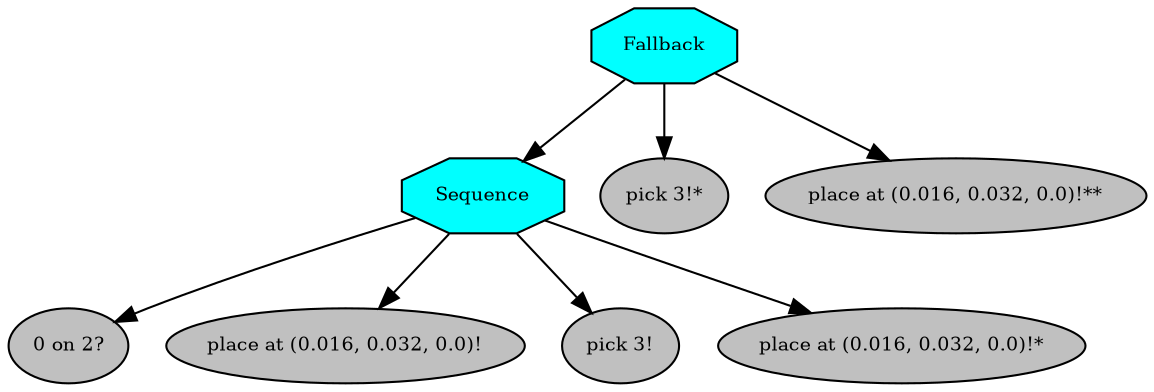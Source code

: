 digraph pastafarianism {
ordering=out;
graph [fontname="times-roman"];
node [fontname="times-roman"];
edge [fontname="times-roman"];
Fallback [fillcolor=cyan, fontcolor=black, fontsize=9, label=Fallback, shape=octagon, style=filled];
Sequence [fillcolor=cyan, fontcolor=black, fontsize=9, label=Sequence, shape=octagon, style=filled];
Fallback -> Sequence;
"0 on 2?" [fillcolor=gray, fontcolor=black, fontsize=9, label="0 on 2?", shape=ellipse, style=filled];
Sequence -> "0 on 2?";
"place at (0.016, 0.032, 0.0)!" [fillcolor=gray, fontcolor=black, fontsize=9, label="place at (0.016, 0.032, 0.0)!", shape=ellipse, style=filled];
Sequence -> "place at (0.016, 0.032, 0.0)!";
"pick 3!" [fillcolor=gray, fontcolor=black, fontsize=9, label="pick 3!", shape=ellipse, style=filled];
Sequence -> "pick 3!";
"place at (0.016, 0.032, 0.0)!*" [fillcolor=gray, fontcolor=black, fontsize=9, label="place at (0.016, 0.032, 0.0)!*", shape=ellipse, style=filled];
Sequence -> "place at (0.016, 0.032, 0.0)!*";
"pick 3!*" [fillcolor=gray, fontcolor=black, fontsize=9, label="pick 3!*", shape=ellipse, style=filled];
Fallback -> "pick 3!*";
"place at (0.016, 0.032, 0.0)!**" [fillcolor=gray, fontcolor=black, fontsize=9, label="place at (0.016, 0.032, 0.0)!**", shape=ellipse, style=filled];
Fallback -> "place at (0.016, 0.032, 0.0)!**";
}
